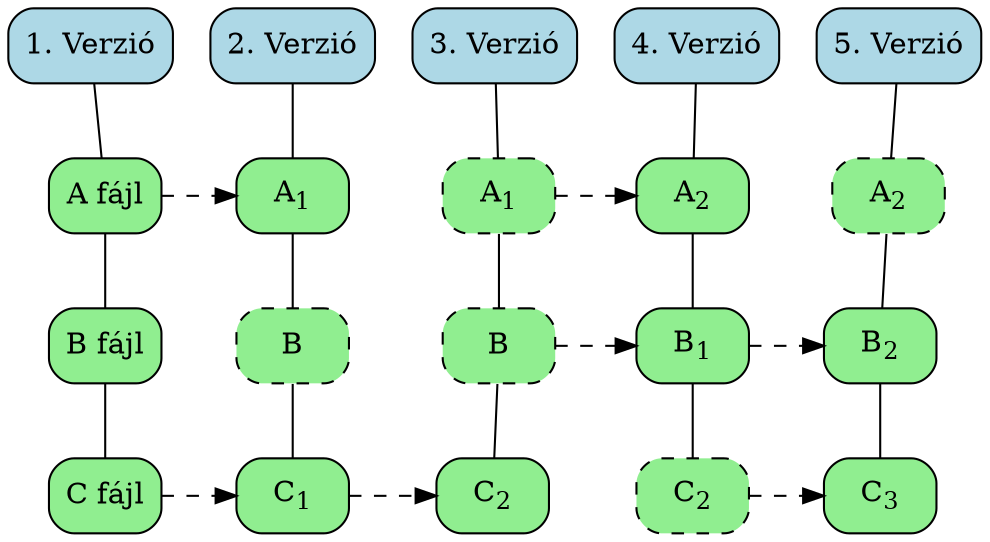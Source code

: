 digraph git {
    graph [dpi=300]
    rankdir="TD"

    v1 [label="1. Verzió", shape="rect", style="rounded, filled", fillcolor="lightblue"]
    v2 [label="2. Verzió", shape="rect", style="rounded, filled", fillcolor="lightblue"]
    v3 [label="3. Verzió", shape="rect", style="rounded, filled", fillcolor="lightblue"]
    v4 [label="4. Verzió", shape="rect", style="rounded, filled", fillcolor="lightblue"]
    v5 [label="5. Verzió", shape="rect", style="rounded, filled", fillcolor="lightblue"]
    
    v1a [label="A fájl", shape="rect", style="rounded, filled", fillcolor="lightgreen"]
    v1b [label="B fájl", shape="rect", style="rounded, filled", fillcolor="lightgreen"]
    v1c [label="C fájl", shape="rect", style="rounded, filled", fillcolor="lightgreen"]

    v2a [label=<A<sub>1</sub>>, shape="rect", style="rounded, filled", fillcolor="lightgreen"]
    v2b [label="B", shape="rect", style="rounded, filled, dashed", fillcolor="lightgreen"]
    v2c [label=<C<sub>1</sub>>, shape="rect", style="rounded, filled", fillcolor="lightgreen"]

    v3a [label=<A<sub>1</sub>>, shape="rect", style="rounded, filled, dashed", fillcolor="lightgreen"]
    v3b [label="B", shape="rect", style="rounded, filled, dashed", fillcolor="lightgreen"]
    v3c [label=<C<sub>2</sub>>, shape="rect", style="rounded, filled", fillcolor="lightgreen"]

    v4a [label=<A<sub>2</sub>>, shape="rect", style="rounded, filled", fillcolor="lightgreen"]
    v4b [label=<B<sub>1</sub>>, shape="rect", style="rounded, filled", fillcolor="lightgreen"]
    v4c [label=<C<sub>2</sub>>, shape="rect", style="rounded, filled, dashed", fillcolor="lightgreen"]

    v5a [label=<A<sub>2</sub>>, shape="rect", style="rounded, filled, dashed", fillcolor="lightgreen"]
    v5b [label=<B<sub>2</sub>>, shape="rect", style="rounded, filled", fillcolor="lightgreen"]
    v5c [label=<C<sub>3</sub>>, shape="rect", style="rounded, filled", fillcolor="lightgreen"]

    {rank="same"; v1; v2; v3; v4; v5;}
    {rank="same"; v1a; v2a; v3a; v4a; v5a;}
    {rank="same"; v1b; v2b; v3b; v4b; v5b;}
    {rank="same"; v1c; v2c; v3c; v4c; v5c;}

    v1 -> v1a [dir=none]
    v1a -> v1b [dir=none]
    v1b -> v1c [dir=none]

    v2 -> v2a [dir=none]
    v2a -> v2b [dir=none]
    v2b -> v2c [dir=none]

    v3 -> v3a [dir=none]
    v3a -> v3b [dir=none]
    v3b -> v3c [dir=none]

    v4 -> v4a [dir=none]
    v4a -> v4b [dir=none]
    v4b -> v4c [dir=none]
    
    v5 -> v5a [dir=none]
    v5a -> v5b [dir=none]
    v5b -> v5c [dir=none]

    v1a:e -> v2a:w [minlen=2, style="dashed"]
    v3a:e -> v4a:w [minlen=2, style="dashed"]
    v3b:e -> v4b:w [minlen=2, style="dashed"]
    v4b:e -> v5b:w [minlen=2, style="dashed"]
    v1c:e -> v2c:w [minlen=2, style="dashed"]
    v2c:e -> v3c:w [minlen=2, style="dashed"]
    v4c:e -> v5c:w [minlen=2, style="dashed"]
}
